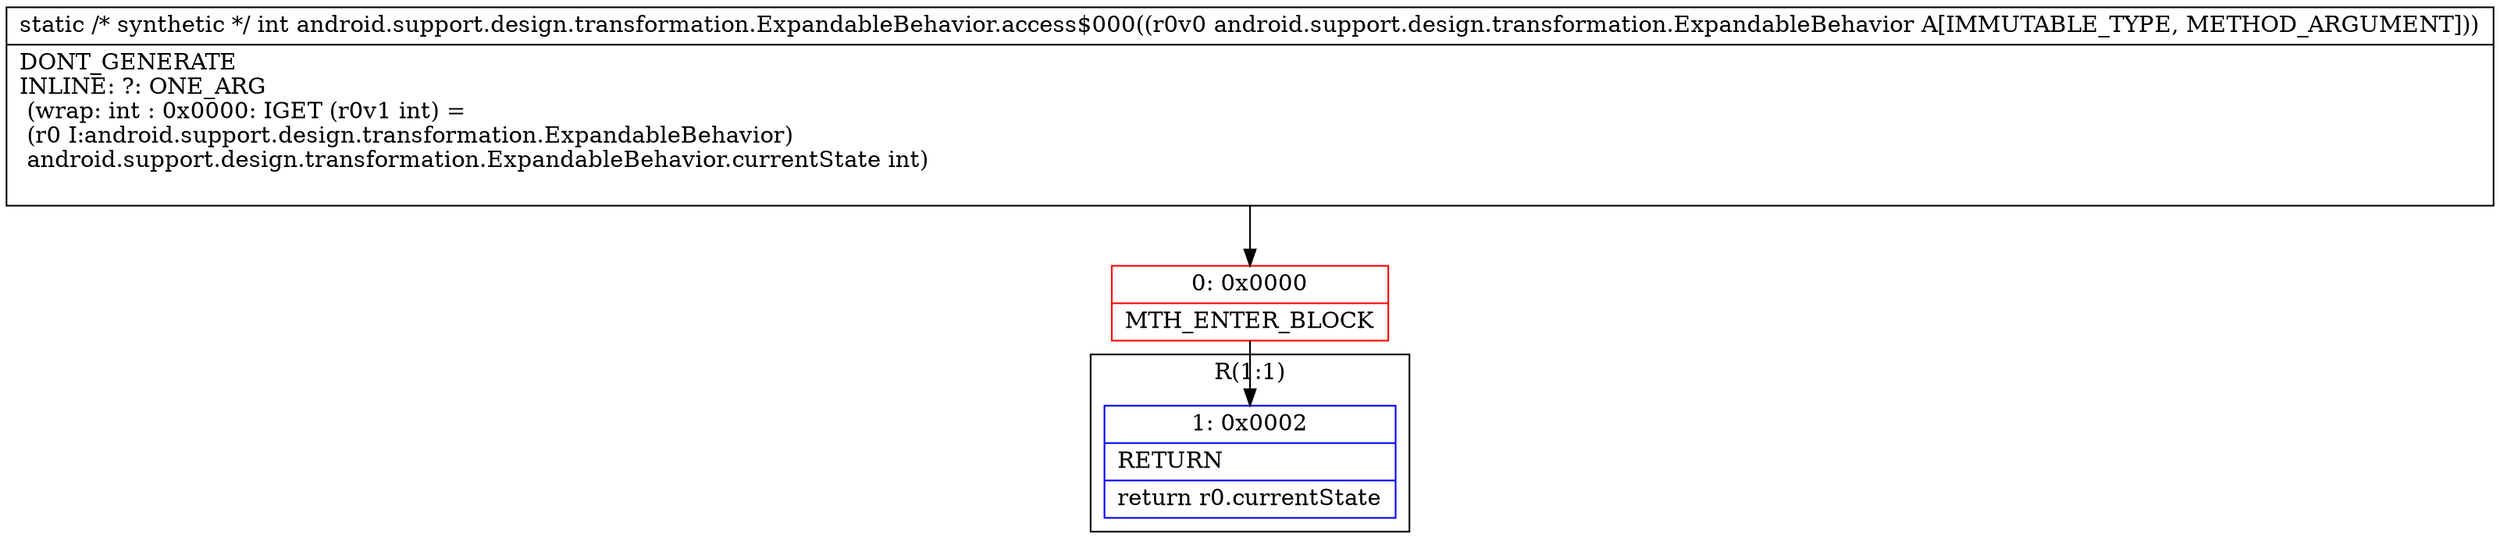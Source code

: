 digraph "CFG forandroid.support.design.transformation.ExpandableBehavior.access$000(Landroid\/support\/design\/transformation\/ExpandableBehavior;)I" {
subgraph cluster_Region_1684738954 {
label = "R(1:1)";
node [shape=record,color=blue];
Node_1 [shape=record,label="{1\:\ 0x0002|RETURN\l|return r0.currentState\l}"];
}
Node_0 [shape=record,color=red,label="{0\:\ 0x0000|MTH_ENTER_BLOCK\l}"];
MethodNode[shape=record,label="{static \/* synthetic *\/ int android.support.design.transformation.ExpandableBehavior.access$000((r0v0 android.support.design.transformation.ExpandableBehavior A[IMMUTABLE_TYPE, METHOD_ARGUMENT]))  | DONT_GENERATE\lINLINE: ?: ONE_ARG  \l  (wrap: int : 0x0000: IGET  (r0v1 int) = \l  (r0 I:android.support.design.transformation.ExpandableBehavior)\l android.support.design.transformation.ExpandableBehavior.currentState int)\l\l}"];
MethodNode -> Node_0;
Node_0 -> Node_1;
}

